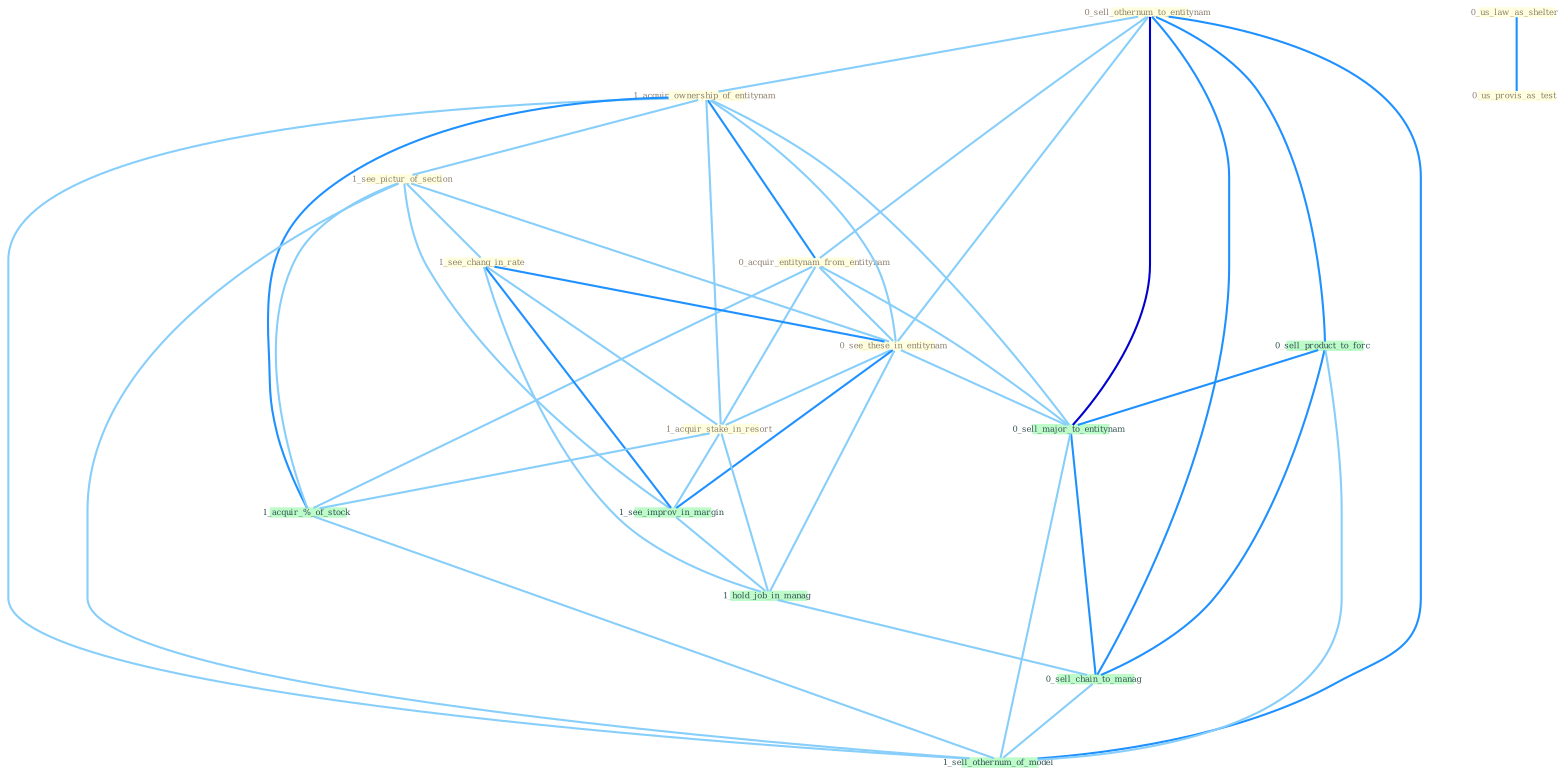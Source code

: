 Graph G{ 
    node
    [shape=polygon,style=filled,width=.5,height=.06,color="#BDFCC9",fixedsize=true,fontsize=4,
    fontcolor="#2f4f4f"];
    {node
    [color="#ffffe0", fontcolor="#8b7d6b"] "0_sell_othernum_to_entitynam " "1_acquir_ownership_of_entitynam " "0_acquir_entitynam_from_entitynam " "1_see_pictur_of_section " "1_see_chang_in_rate " "0_see_these_in_entitynam " "0_us_law_as_shelter " "0_us_provis_as_test " "1_acquir_stake_in_resort "}
{node [color="#fff0f5", fontcolor="#b22222"]}
edge [color="#B0E2FF"];

	"0_sell_othernum_to_entitynam " -- "1_acquir_ownership_of_entitynam " [w="1", color="#87cefa" ];
	"0_sell_othernum_to_entitynam " -- "0_acquir_entitynam_from_entitynam " [w="1", color="#87cefa" ];
	"0_sell_othernum_to_entitynam " -- "0_see_these_in_entitynam " [w="1", color="#87cefa" ];
	"0_sell_othernum_to_entitynam " -- "0_sell_product_to_forc " [w="2", color="#1e90ff" , len=0.8];
	"0_sell_othernum_to_entitynam " -- "0_sell_major_to_entitynam " [w="3", color="#0000cd" , len=0.6];
	"0_sell_othernum_to_entitynam " -- "0_sell_chain_to_manag " [w="2", color="#1e90ff" , len=0.8];
	"0_sell_othernum_to_entitynam " -- "1_sell_othernum_of_model " [w="2", color="#1e90ff" , len=0.8];
	"1_acquir_ownership_of_entitynam " -- "0_acquir_entitynam_from_entitynam " [w="2", color="#1e90ff" , len=0.8];
	"1_acquir_ownership_of_entitynam " -- "1_see_pictur_of_section " [w="1", color="#87cefa" ];
	"1_acquir_ownership_of_entitynam " -- "0_see_these_in_entitynam " [w="1", color="#87cefa" ];
	"1_acquir_ownership_of_entitynam " -- "1_acquir_stake_in_resort " [w="1", color="#87cefa" ];
	"1_acquir_ownership_of_entitynam " -- "1_acquir_%_of_stock " [w="2", color="#1e90ff" , len=0.8];
	"1_acquir_ownership_of_entitynam " -- "0_sell_major_to_entitynam " [w="1", color="#87cefa" ];
	"1_acquir_ownership_of_entitynam " -- "1_sell_othernum_of_model " [w="1", color="#87cefa" ];
	"0_acquir_entitynam_from_entitynam " -- "0_see_these_in_entitynam " [w="1", color="#87cefa" ];
	"0_acquir_entitynam_from_entitynam " -- "1_acquir_stake_in_resort " [w="1", color="#87cefa" ];
	"0_acquir_entitynam_from_entitynam " -- "1_acquir_%_of_stock " [w="1", color="#87cefa" ];
	"0_acquir_entitynam_from_entitynam " -- "0_sell_major_to_entitynam " [w="1", color="#87cefa" ];
	"1_see_pictur_of_section " -- "1_see_chang_in_rate " [w="1", color="#87cefa" ];
	"1_see_pictur_of_section " -- "0_see_these_in_entitynam " [w="1", color="#87cefa" ];
	"1_see_pictur_of_section " -- "1_see_improv_in_margin " [w="1", color="#87cefa" ];
	"1_see_pictur_of_section " -- "1_acquir_%_of_stock " [w="1", color="#87cefa" ];
	"1_see_pictur_of_section " -- "1_sell_othernum_of_model " [w="1", color="#87cefa" ];
	"1_see_chang_in_rate " -- "0_see_these_in_entitynam " [w="2", color="#1e90ff" , len=0.8];
	"1_see_chang_in_rate " -- "1_acquir_stake_in_resort " [w="1", color="#87cefa" ];
	"1_see_chang_in_rate " -- "1_see_improv_in_margin " [w="2", color="#1e90ff" , len=0.8];
	"1_see_chang_in_rate " -- "1_hold_job_in_manag " [w="1", color="#87cefa" ];
	"0_see_these_in_entitynam " -- "1_acquir_stake_in_resort " [w="1", color="#87cefa" ];
	"0_see_these_in_entitynam " -- "1_see_improv_in_margin " [w="2", color="#1e90ff" , len=0.8];
	"0_see_these_in_entitynam " -- "1_hold_job_in_manag " [w="1", color="#87cefa" ];
	"0_see_these_in_entitynam " -- "0_sell_major_to_entitynam " [w="1", color="#87cefa" ];
	"0_us_law_as_shelter " -- "0_us_provis_as_test " [w="2", color="#1e90ff" , len=0.8];
	"1_acquir_stake_in_resort " -- "1_see_improv_in_margin " [w="1", color="#87cefa" ];
	"1_acquir_stake_in_resort " -- "1_acquir_%_of_stock " [w="1", color="#87cefa" ];
	"1_acquir_stake_in_resort " -- "1_hold_job_in_manag " [w="1", color="#87cefa" ];
	"1_see_improv_in_margin " -- "1_hold_job_in_manag " [w="1", color="#87cefa" ];
	"1_acquir_%_of_stock " -- "1_sell_othernum_of_model " [w="1", color="#87cefa" ];
	"1_hold_job_in_manag " -- "0_sell_chain_to_manag " [w="1", color="#87cefa" ];
	"0_sell_product_to_forc " -- "0_sell_major_to_entitynam " [w="2", color="#1e90ff" , len=0.8];
	"0_sell_product_to_forc " -- "0_sell_chain_to_manag " [w="2", color="#1e90ff" , len=0.8];
	"0_sell_product_to_forc " -- "1_sell_othernum_of_model " [w="1", color="#87cefa" ];
	"0_sell_major_to_entitynam " -- "0_sell_chain_to_manag " [w="2", color="#1e90ff" , len=0.8];
	"0_sell_major_to_entitynam " -- "1_sell_othernum_of_model " [w="1", color="#87cefa" ];
	"0_sell_chain_to_manag " -- "1_sell_othernum_of_model " [w="1", color="#87cefa" ];
}